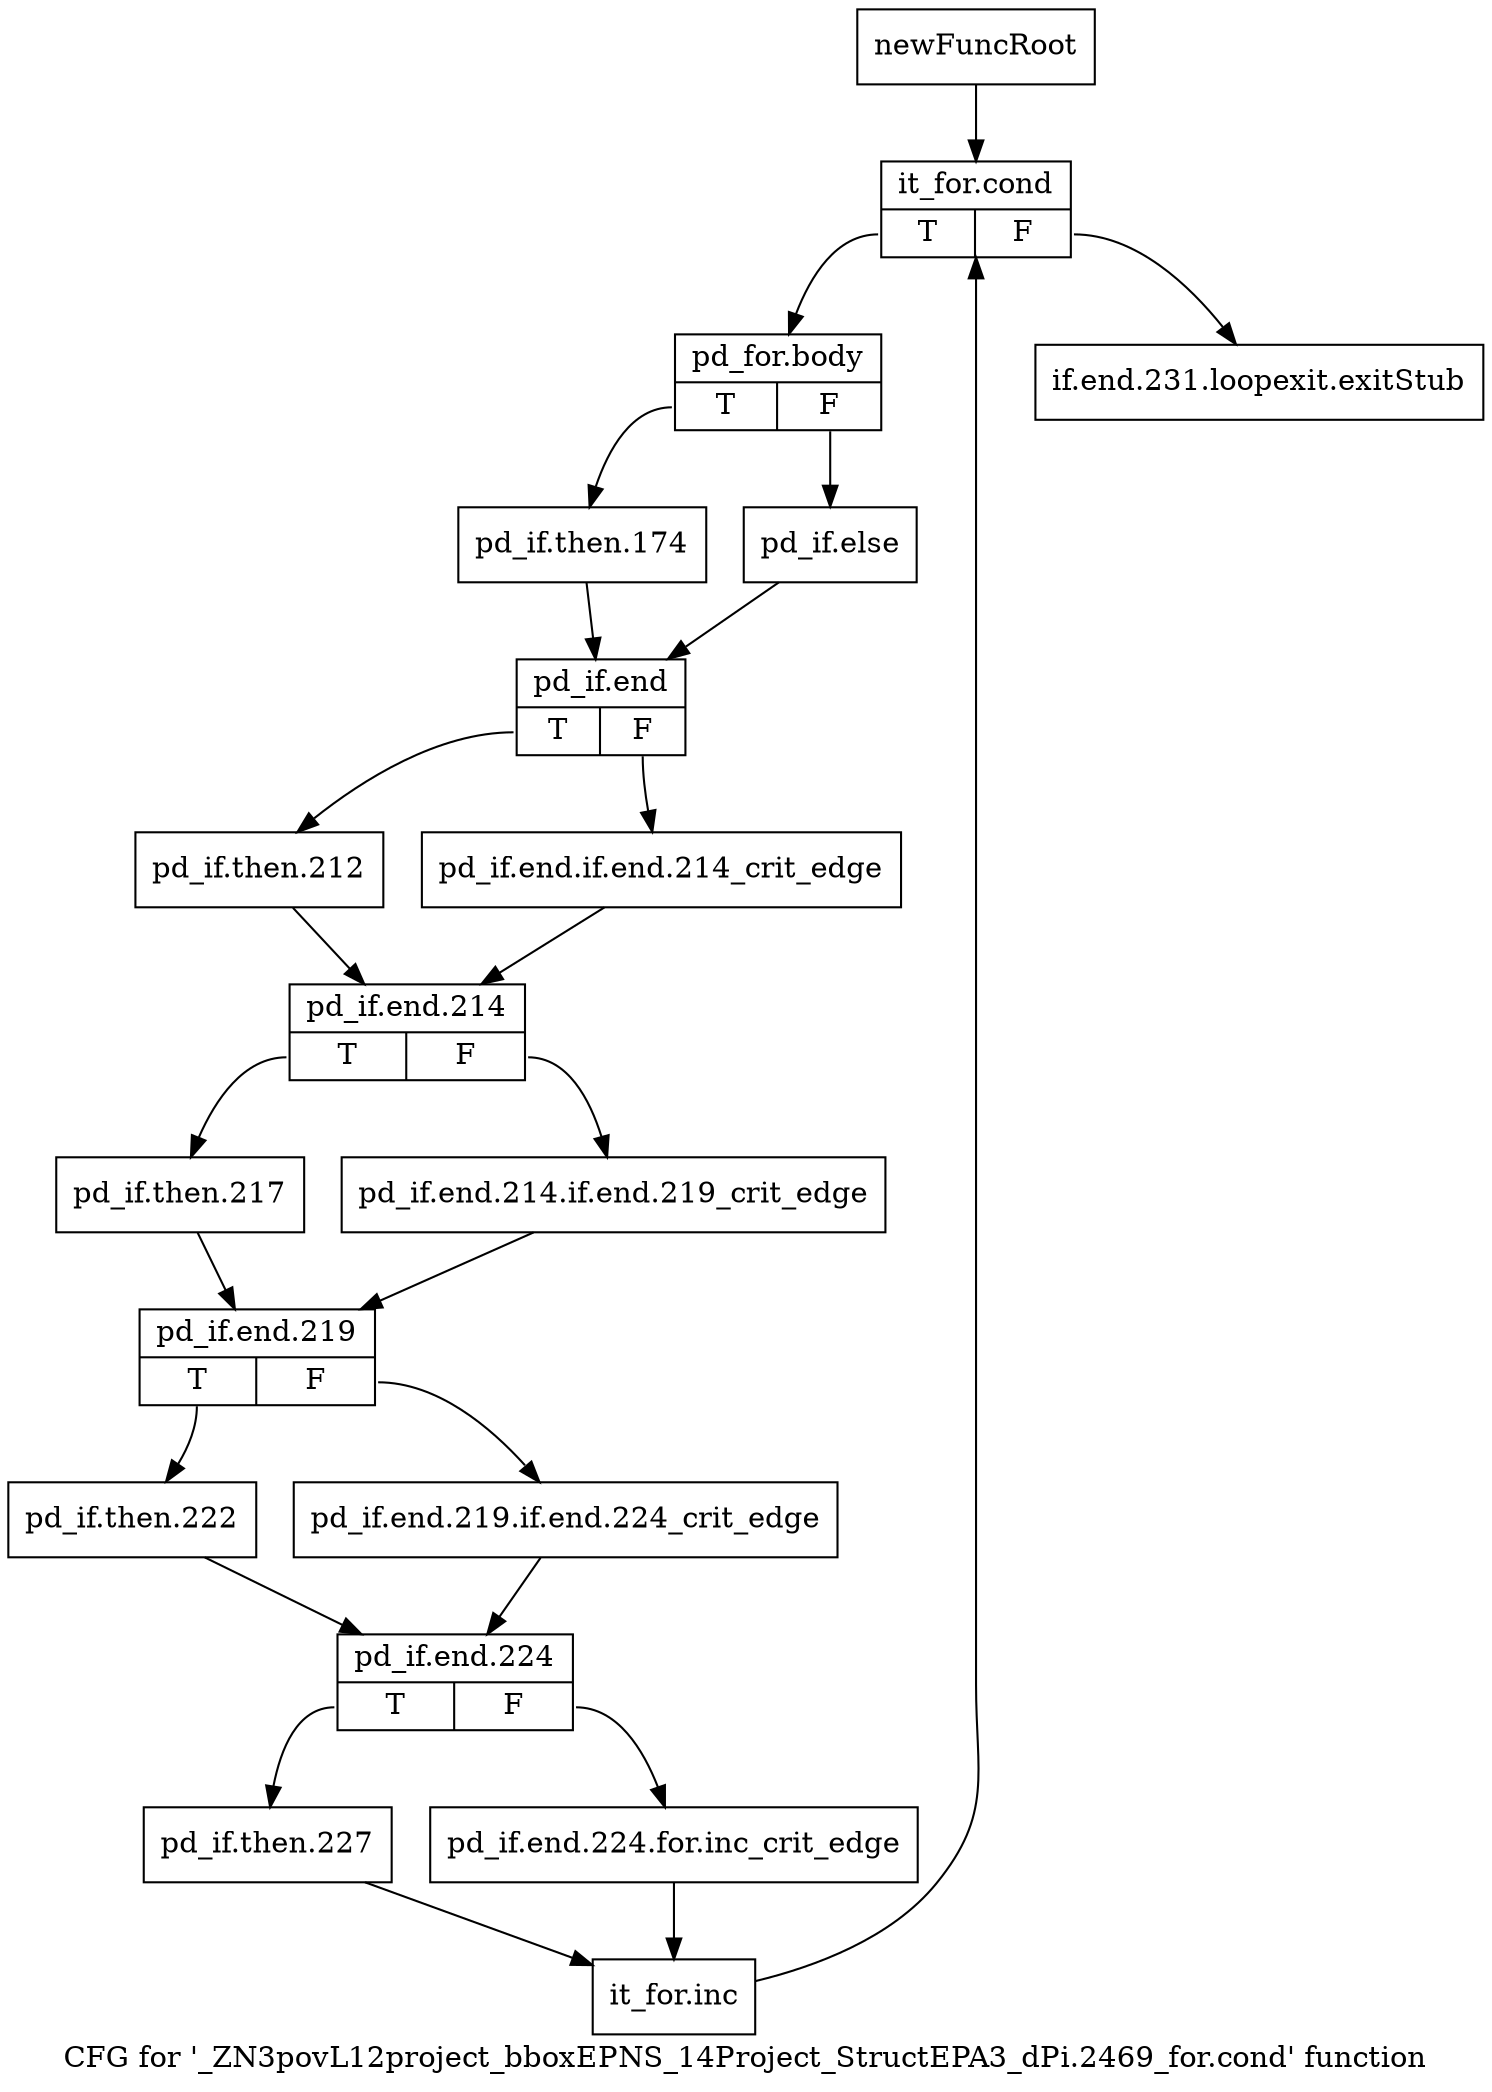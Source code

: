digraph "CFG for '_ZN3povL12project_bboxEPNS_14Project_StructEPA3_dPi.2469_for.cond' function" {
	label="CFG for '_ZN3povL12project_bboxEPNS_14Project_StructEPA3_dPi.2469_for.cond' function";

	Node0x2de7040 [shape=record,label="{newFuncRoot}"];
	Node0x2de7040 -> Node0x2de70e0;
	Node0x2de7090 [shape=record,label="{if.end.231.loopexit.exitStub}"];
	Node0x2de70e0 [shape=record,label="{it_for.cond|{<s0>T|<s1>F}}"];
	Node0x2de70e0:s0 -> Node0x2de7130;
	Node0x2de70e0:s1 -> Node0x2de7090;
	Node0x2de7130 [shape=record,label="{pd_for.body|{<s0>T|<s1>F}}"];
	Node0x2de7130:s0 -> Node0x2de71d0;
	Node0x2de7130:s1 -> Node0x2de7180;
	Node0x2de7180 [shape=record,label="{pd_if.else}"];
	Node0x2de7180 -> Node0x2de7220;
	Node0x2de71d0 [shape=record,label="{pd_if.then.174}"];
	Node0x2de71d0 -> Node0x2de7220;
	Node0x2de7220 [shape=record,label="{pd_if.end|{<s0>T|<s1>F}}"];
	Node0x2de7220:s0 -> Node0x2de72c0;
	Node0x2de7220:s1 -> Node0x2de7270;
	Node0x2de7270 [shape=record,label="{pd_if.end.if.end.214_crit_edge}"];
	Node0x2de7270 -> Node0x2de7310;
	Node0x2de72c0 [shape=record,label="{pd_if.then.212}"];
	Node0x2de72c0 -> Node0x2de7310;
	Node0x2de7310 [shape=record,label="{pd_if.end.214|{<s0>T|<s1>F}}"];
	Node0x2de7310:s0 -> Node0x2de73b0;
	Node0x2de7310:s1 -> Node0x2de7360;
	Node0x2de7360 [shape=record,label="{pd_if.end.214.if.end.219_crit_edge}"];
	Node0x2de7360 -> Node0x2de7400;
	Node0x2de73b0 [shape=record,label="{pd_if.then.217}"];
	Node0x2de73b0 -> Node0x2de7400;
	Node0x2de7400 [shape=record,label="{pd_if.end.219|{<s0>T|<s1>F}}"];
	Node0x2de7400:s0 -> Node0x2de74a0;
	Node0x2de7400:s1 -> Node0x2de7450;
	Node0x2de7450 [shape=record,label="{pd_if.end.219.if.end.224_crit_edge}"];
	Node0x2de7450 -> Node0x2de74f0;
	Node0x2de74a0 [shape=record,label="{pd_if.then.222}"];
	Node0x2de74a0 -> Node0x2de74f0;
	Node0x2de74f0 [shape=record,label="{pd_if.end.224|{<s0>T|<s1>F}}"];
	Node0x2de74f0:s0 -> Node0x2de7590;
	Node0x2de74f0:s1 -> Node0x2de7540;
	Node0x2de7540 [shape=record,label="{pd_if.end.224.for.inc_crit_edge}"];
	Node0x2de7540 -> Node0x2de75e0;
	Node0x2de7590 [shape=record,label="{pd_if.then.227}"];
	Node0x2de7590 -> Node0x2de75e0;
	Node0x2de75e0 [shape=record,label="{it_for.inc}"];
	Node0x2de75e0 -> Node0x2de70e0;
}
